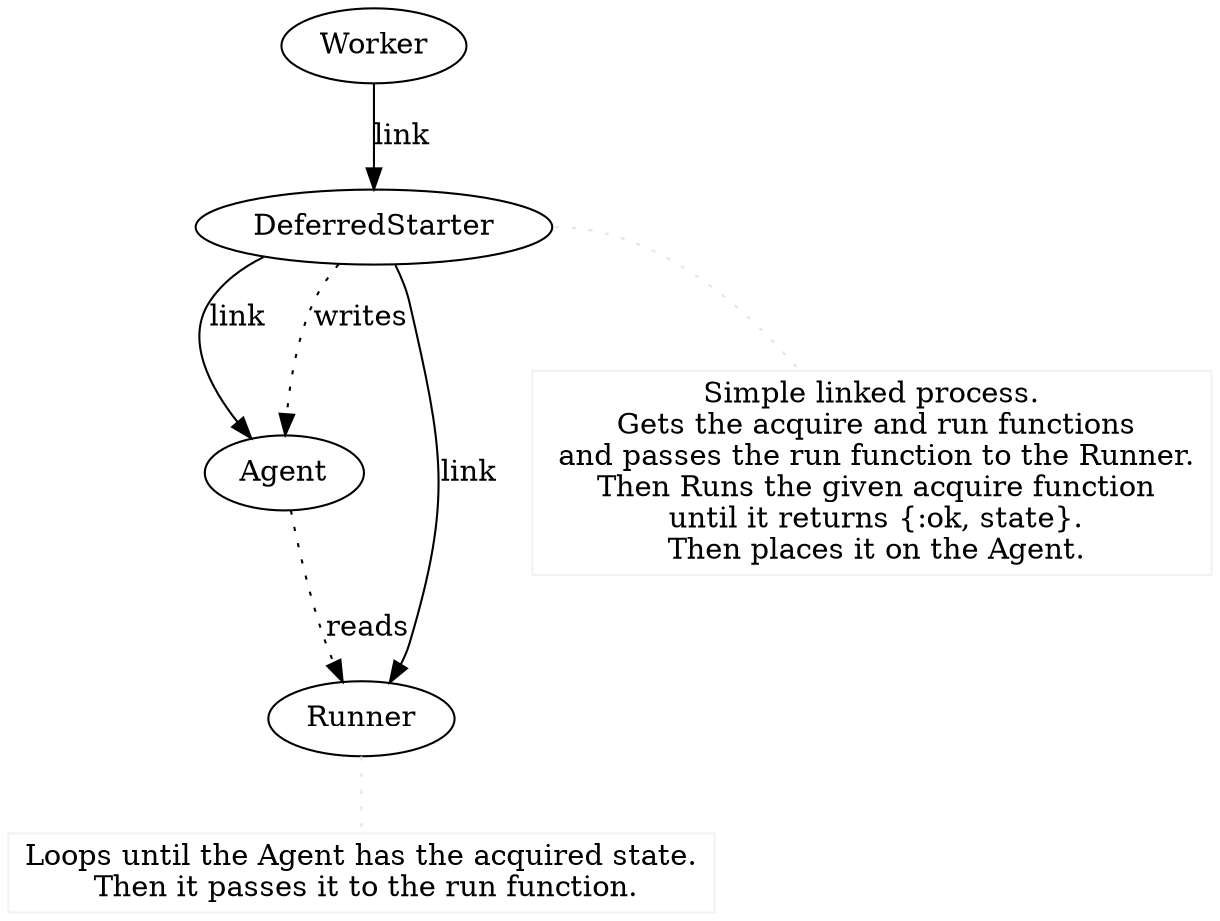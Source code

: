 # render: dot -O -Tpng deferred_starter.dot
# auto-render: https://gist.github.com/rubencaro/75e7b163665b47e0094a

digraph deferred_starter {
  overlap=false;
  # rankdir="LR";
  # node [shape=box];

  Worker -> DeferredStarter [label="link"];
  DeferredStarter -> Agent, Runner [label="link"];
  DeferredStarter -> Agent [style=dotted,label="writes"];
  Agent -> Runner [style=dotted,label="reads"];

  { # notes
    node [shape=box,color=gray95];
    edge [style=dotted,dir=none,color=gray90];

    DeferredStarter:e -> {N4 [label="Simple linked process.\n Gets the acquire and run functions\n and passes the run function to the Runner.\n Then Runs the given acquire function\n until it returns {:ok, state}.\n Then places it on the Agent."]};
    Runner -> {N3 [label="Loops until the Agent has the acquired state.\n Then it passes it to the run function."]};
  }
}


# function get_mtime {
#   ls -l --time-style=+%s "${1?}" |  cut -d' ' -f6
# }
#
# function go_render {
#   dotfile="deferred_starter.dot"
#   mtime=0
#   while true;
#   do
#     newtime=$(get_mtime "$dotfile")
#     test $mtime -ne $newtime && dot -O -Tpng $dotfile;
#     mtime=$newtime
#     sleep 1;
#   done;
# }
#
# go_render &
